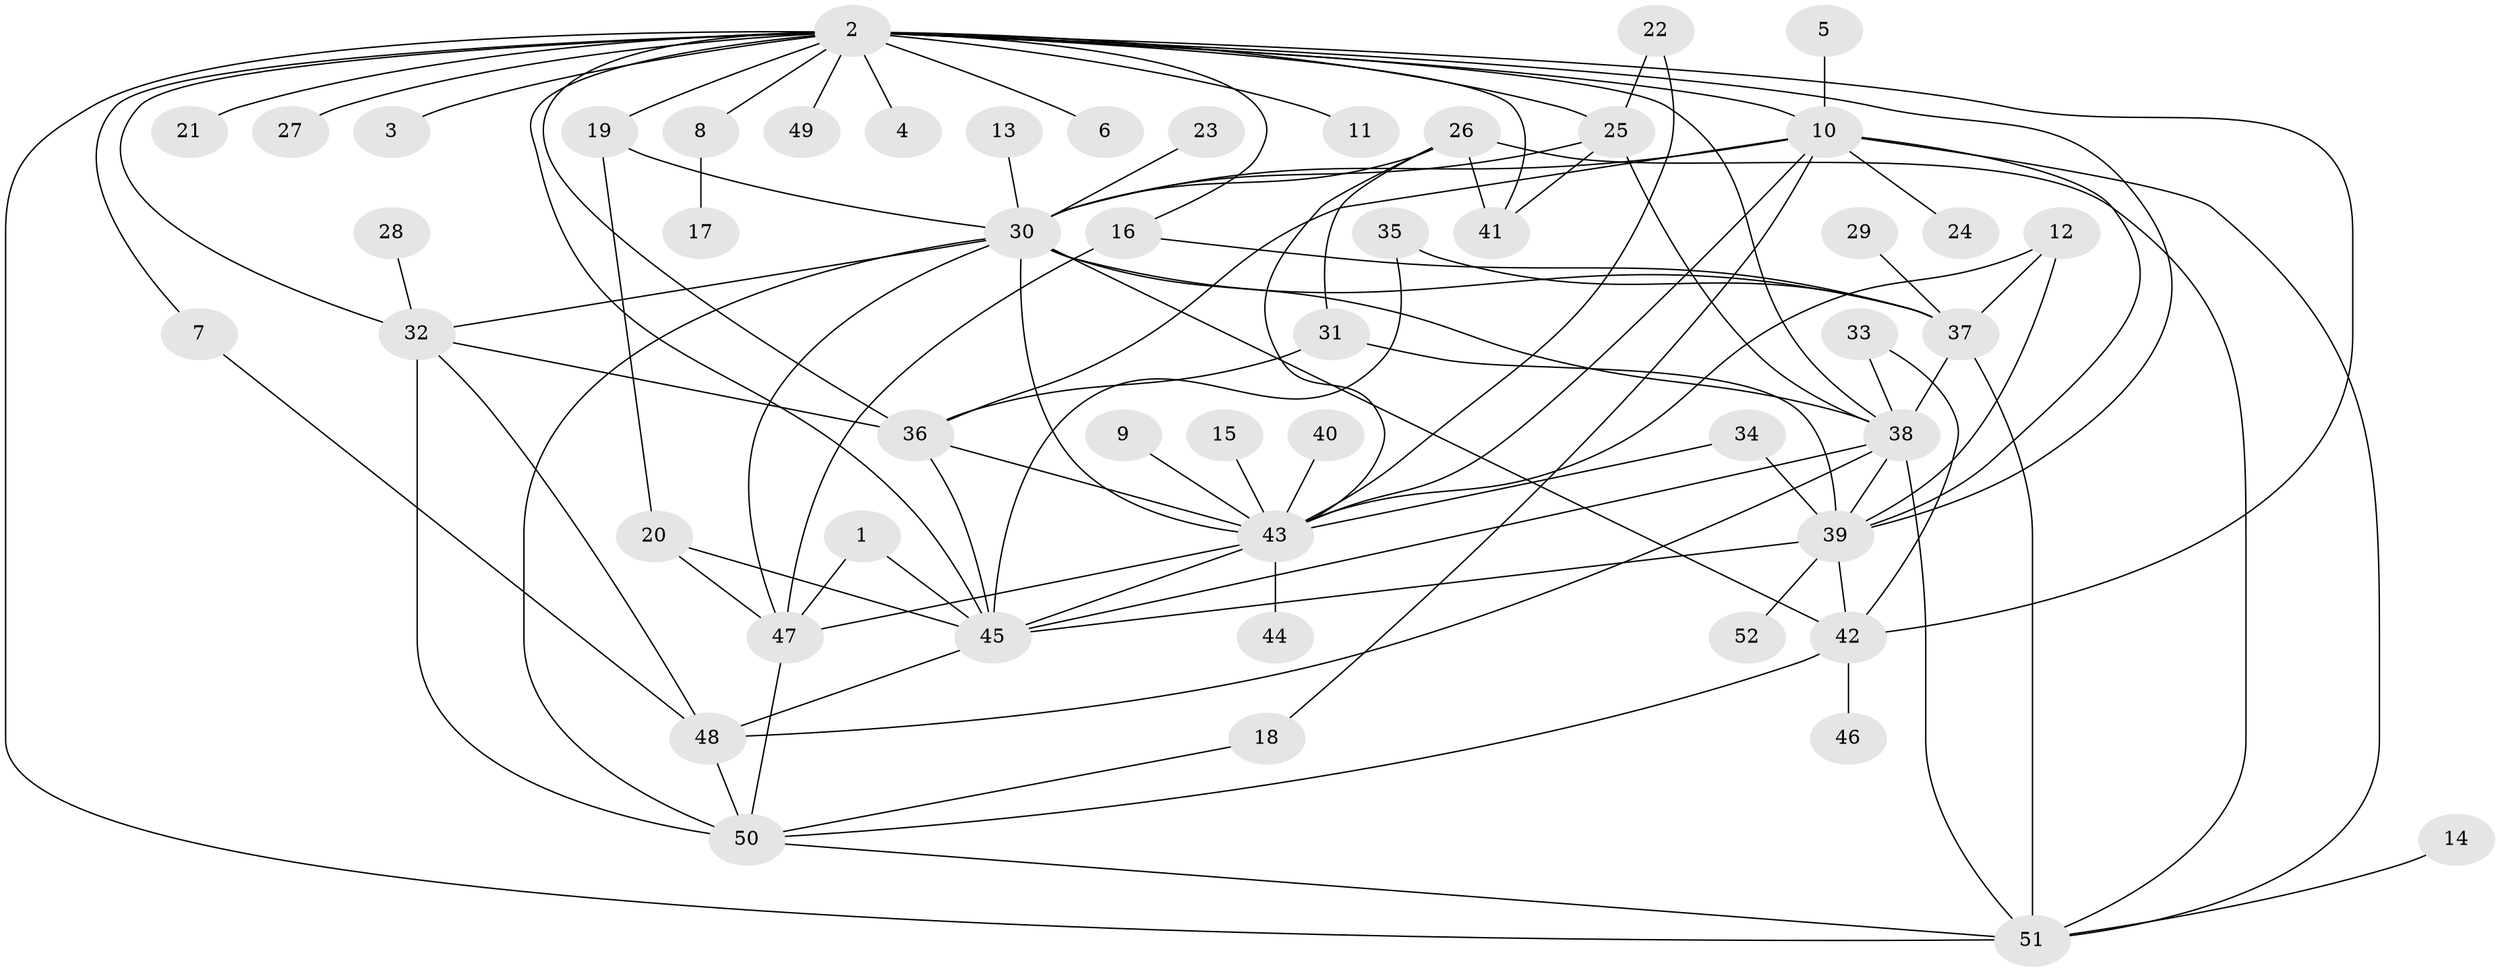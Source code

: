 // original degree distribution, {27: 0.009708737864077669, 3: 0.1553398058252427, 11: 0.009708737864077669, 9: 0.019417475728155338, 2: 0.2524271844660194, 4: 0.0970873786407767, 12: 0.009708737864077669, 14: 0.009708737864077669, 1: 0.3300970873786408, 13: 0.009708737864077669, 5: 0.02912621359223301, 8: 0.019417475728155338, 6: 0.02912621359223301, 7: 0.019417475728155338}
// Generated by graph-tools (version 1.1) at 2025/26/03/09/25 03:26:06]
// undirected, 52 vertices, 99 edges
graph export_dot {
graph [start="1"]
  node [color=gray90,style=filled];
  1;
  2;
  3;
  4;
  5;
  6;
  7;
  8;
  9;
  10;
  11;
  12;
  13;
  14;
  15;
  16;
  17;
  18;
  19;
  20;
  21;
  22;
  23;
  24;
  25;
  26;
  27;
  28;
  29;
  30;
  31;
  32;
  33;
  34;
  35;
  36;
  37;
  38;
  39;
  40;
  41;
  42;
  43;
  44;
  45;
  46;
  47;
  48;
  49;
  50;
  51;
  52;
  1 -- 45 [weight=1.0];
  1 -- 47 [weight=1.0];
  2 -- 3 [weight=1.0];
  2 -- 4 [weight=1.0];
  2 -- 6 [weight=1.0];
  2 -- 7 [weight=1.0];
  2 -- 8 [weight=1.0];
  2 -- 10 [weight=2.0];
  2 -- 11 [weight=1.0];
  2 -- 16 [weight=1.0];
  2 -- 19 [weight=1.0];
  2 -- 21 [weight=1.0];
  2 -- 25 [weight=1.0];
  2 -- 27 [weight=1.0];
  2 -- 32 [weight=1.0];
  2 -- 36 [weight=1.0];
  2 -- 38 [weight=1.0];
  2 -- 39 [weight=1.0];
  2 -- 41 [weight=1.0];
  2 -- 42 [weight=2.0];
  2 -- 45 [weight=2.0];
  2 -- 49 [weight=1.0];
  2 -- 51 [weight=1.0];
  5 -- 10 [weight=1.0];
  7 -- 48 [weight=1.0];
  8 -- 17 [weight=1.0];
  9 -- 43 [weight=1.0];
  10 -- 18 [weight=1.0];
  10 -- 24 [weight=1.0];
  10 -- 30 [weight=1.0];
  10 -- 36 [weight=1.0];
  10 -- 39 [weight=1.0];
  10 -- 43 [weight=1.0];
  10 -- 51 [weight=1.0];
  12 -- 37 [weight=1.0];
  12 -- 39 [weight=1.0];
  12 -- 43 [weight=1.0];
  13 -- 30 [weight=1.0];
  14 -- 51 [weight=1.0];
  15 -- 43 [weight=1.0];
  16 -- 37 [weight=1.0];
  16 -- 47 [weight=1.0];
  18 -- 50 [weight=1.0];
  19 -- 20 [weight=1.0];
  19 -- 30 [weight=1.0];
  20 -- 45 [weight=1.0];
  20 -- 47 [weight=1.0];
  22 -- 25 [weight=1.0];
  22 -- 43 [weight=1.0];
  23 -- 30 [weight=1.0];
  25 -- 30 [weight=1.0];
  25 -- 38 [weight=1.0];
  25 -- 41 [weight=1.0];
  26 -- 30 [weight=2.0];
  26 -- 31 [weight=1.0];
  26 -- 41 [weight=1.0];
  26 -- 43 [weight=1.0];
  26 -- 51 [weight=1.0];
  28 -- 32 [weight=1.0];
  29 -- 37 [weight=1.0];
  30 -- 32 [weight=1.0];
  30 -- 37 [weight=1.0];
  30 -- 38 [weight=1.0];
  30 -- 42 [weight=1.0];
  30 -- 43 [weight=1.0];
  30 -- 47 [weight=1.0];
  30 -- 50 [weight=2.0];
  31 -- 36 [weight=1.0];
  31 -- 39 [weight=1.0];
  32 -- 36 [weight=1.0];
  32 -- 48 [weight=1.0];
  32 -- 50 [weight=1.0];
  33 -- 38 [weight=1.0];
  33 -- 42 [weight=1.0];
  34 -- 39 [weight=1.0];
  34 -- 43 [weight=1.0];
  35 -- 37 [weight=1.0];
  35 -- 45 [weight=1.0];
  36 -- 43 [weight=1.0];
  36 -- 45 [weight=1.0];
  37 -- 38 [weight=1.0];
  37 -- 51 [weight=1.0];
  38 -- 39 [weight=1.0];
  38 -- 45 [weight=1.0];
  38 -- 48 [weight=1.0];
  38 -- 51 [weight=1.0];
  39 -- 42 [weight=1.0];
  39 -- 45 [weight=2.0];
  39 -- 52 [weight=1.0];
  40 -- 43 [weight=1.0];
  42 -- 46 [weight=1.0];
  42 -- 50 [weight=1.0];
  43 -- 44 [weight=1.0];
  43 -- 45 [weight=1.0];
  43 -- 47 [weight=1.0];
  45 -- 48 [weight=1.0];
  47 -- 50 [weight=1.0];
  48 -- 50 [weight=1.0];
  50 -- 51 [weight=1.0];
}
